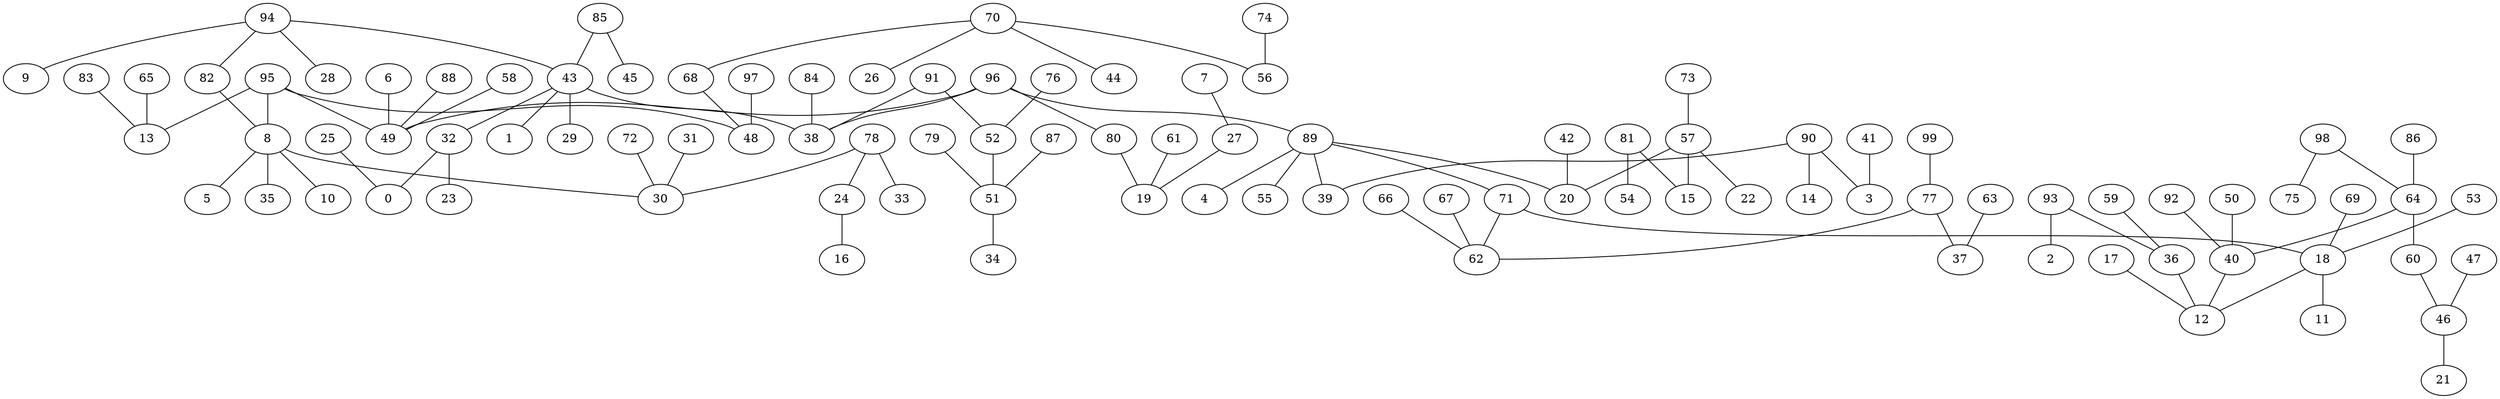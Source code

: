 digraph GG_graph {

subgraph G_graph {
edge [color = black]
"83" -> "13" [dir = none]
"41" -> "3" [dir = none]
"88" -> "49" [dir = none]
"97" -> "48" [dir = none]
"60" -> "46" [dir = none]
"25" -> "0" [dir = none]
"63" -> "37" [dir = none]
"42" -> "20" [dir = none]
"93" -> "2" [dir = none]
"93" -> "36" [dir = none]
"73" -> "57" [dir = none]
"76" -> "52" [dir = none]
"68" -> "48" [dir = none]
"67" -> "62" [dir = none]
"59" -> "36" [dir = none]
"50" -> "40" [dir = none]
"52" -> "51" [dir = none]
"94" -> "82" [dir = none]
"94" -> "9" [dir = none]
"94" -> "28" [dir = none]
"94" -> "43" [dir = none]
"91" -> "52" [dir = none]
"91" -> "38" [dir = none]
"46" -> "21" [dir = none]
"32" -> "23" [dir = none]
"32" -> "0" [dir = none]
"47" -> "46" [dir = none]
"96" -> "80" [dir = none]
"96" -> "38" [dir = none]
"96" -> "49" [dir = none]
"96" -> "89" [dir = none]
"43" -> "1" [dir = none]
"43" -> "29" [dir = none]
"43" -> "32" [dir = none]
"43" -> "38" [dir = none]
"64" -> "60" [dir = none]
"64" -> "40" [dir = none]
"77" -> "37" [dir = none]
"77" -> "62" [dir = none]
"66" -> "62" [dir = none]
"70" -> "26" [dir = none]
"70" -> "44" [dir = none]
"70" -> "56" [dir = none]
"70" -> "68" [dir = none]
"86" -> "64" [dir = none]
"40" -> "12" [dir = none]
"17" -> "12" [dir = none]
"80" -> "19" [dir = none]
"89" -> "4" [dir = none]
"89" -> "55" [dir = none]
"89" -> "39" [dir = none]
"89" -> "20" [dir = none]
"89" -> "71" [dir = none]
"98" -> "75" [dir = none]
"98" -> "64" [dir = none]
"71" -> "62" [dir = none]
"71" -> "18" [dir = none]
"92" -> "40" [dir = none]
"18" -> "12" [dir = none]
"18" -> "11" [dir = none]
"8" -> "35" [dir = none]
"8" -> "10" [dir = none]
"8" -> "5" [dir = none]
"8" -> "30" [dir = none]
"61" -> "19" [dir = none]
"53" -> "18" [dir = none]
"69" -> "18" [dir = none]
"95" -> "13" [dir = none]
"95" -> "8" [dir = none]
"95" -> "48" [dir = none]
"95" -> "49" [dir = none]
"81" -> "54" [dir = none]
"81" -> "15" [dir = none]
"87" -> "51" [dir = none]
"57" -> "22" [dir = none]
"57" -> "15" [dir = none]
"57" -> "20" [dir = none]
"31" -> "30" [dir = none]
"90" -> "3" [dir = none]
"90" -> "14" [dir = none]
"90" -> "39" [dir = none]
"58" -> "49" [dir = none]
"84" -> "38" [dir = none]
"51" -> "34" [dir = none]
"78" -> "24" [dir = none]
"78" -> "33" [dir = none]
"78" -> "30" [dir = none]
"36" -> "12" [dir = none]
"6" -> "49" [dir = none]
"79" -> "51" [dir = none]
"99" -> "77" [dir = none]
"74" -> "56" [dir = none]
"27" -> "19" [dir = none]
"65" -> "13" [dir = none]
"7" -> "27" [dir = none]
"85" -> "45" [dir = none]
"85" -> "43" [dir = none]
"24" -> "16" [dir = none]
"72" -> "30" [dir = none]
"82" -> "8" [dir = none]
}

}
